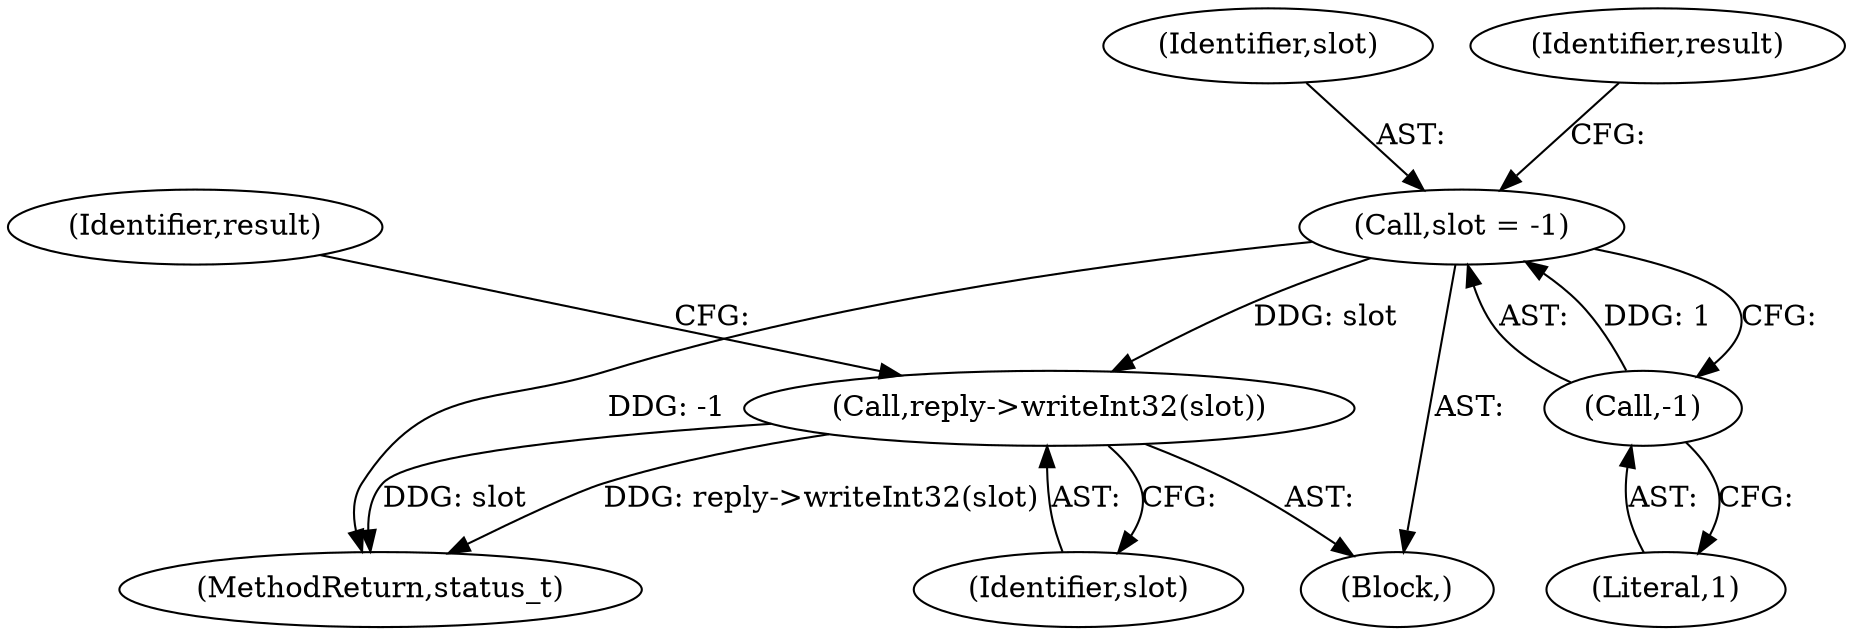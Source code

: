digraph "0_Android_dded8fdbb700d6cc498debc69a780915bc34d755@API" {
"1000187" [label="(Call,reply->writeInt32(slot))"];
"1000176" [label="(Call,slot = -1)"];
"1000178" [label="(Call,-1)"];
"1000190" [label="(Identifier,result)"];
"1000178" [label="(Call,-1)"];
"1000177" [label="(Identifier,slot)"];
"1000162" [label="(Block,)"];
"1000176" [label="(Call,slot = -1)"];
"1000182" [label="(Identifier,result)"];
"1000179" [label="(Literal,1)"];
"1000476" [label="(MethodReturn,status_t)"];
"1000187" [label="(Call,reply->writeInt32(slot))"];
"1000188" [label="(Identifier,slot)"];
"1000187" -> "1000162"  [label="AST: "];
"1000187" -> "1000188"  [label="CFG: "];
"1000188" -> "1000187"  [label="AST: "];
"1000190" -> "1000187"  [label="CFG: "];
"1000187" -> "1000476"  [label="DDG: slot"];
"1000187" -> "1000476"  [label="DDG: reply->writeInt32(slot)"];
"1000176" -> "1000187"  [label="DDG: slot"];
"1000176" -> "1000162"  [label="AST: "];
"1000176" -> "1000178"  [label="CFG: "];
"1000177" -> "1000176"  [label="AST: "];
"1000178" -> "1000176"  [label="AST: "];
"1000182" -> "1000176"  [label="CFG: "];
"1000176" -> "1000476"  [label="DDG: -1"];
"1000178" -> "1000176"  [label="DDG: 1"];
"1000178" -> "1000179"  [label="CFG: "];
"1000179" -> "1000178"  [label="AST: "];
}
